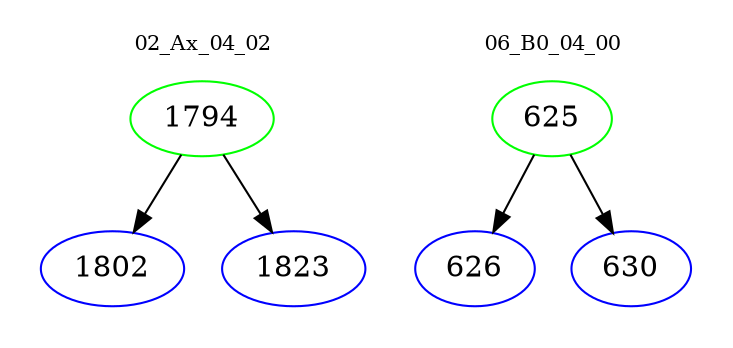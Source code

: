 digraph{
subgraph cluster_0 {
color = white
label = "02_Ax_04_02";
fontsize=10;
T0_1794 [label="1794", color="green"]
T0_1794 -> T0_1802 [color="black"]
T0_1802 [label="1802", color="blue"]
T0_1794 -> T0_1823 [color="black"]
T0_1823 [label="1823", color="blue"]
}
subgraph cluster_1 {
color = white
label = "06_B0_04_00";
fontsize=10;
T1_625 [label="625", color="green"]
T1_625 -> T1_626 [color="black"]
T1_626 [label="626", color="blue"]
T1_625 -> T1_630 [color="black"]
T1_630 [label="630", color="blue"]
}
}

